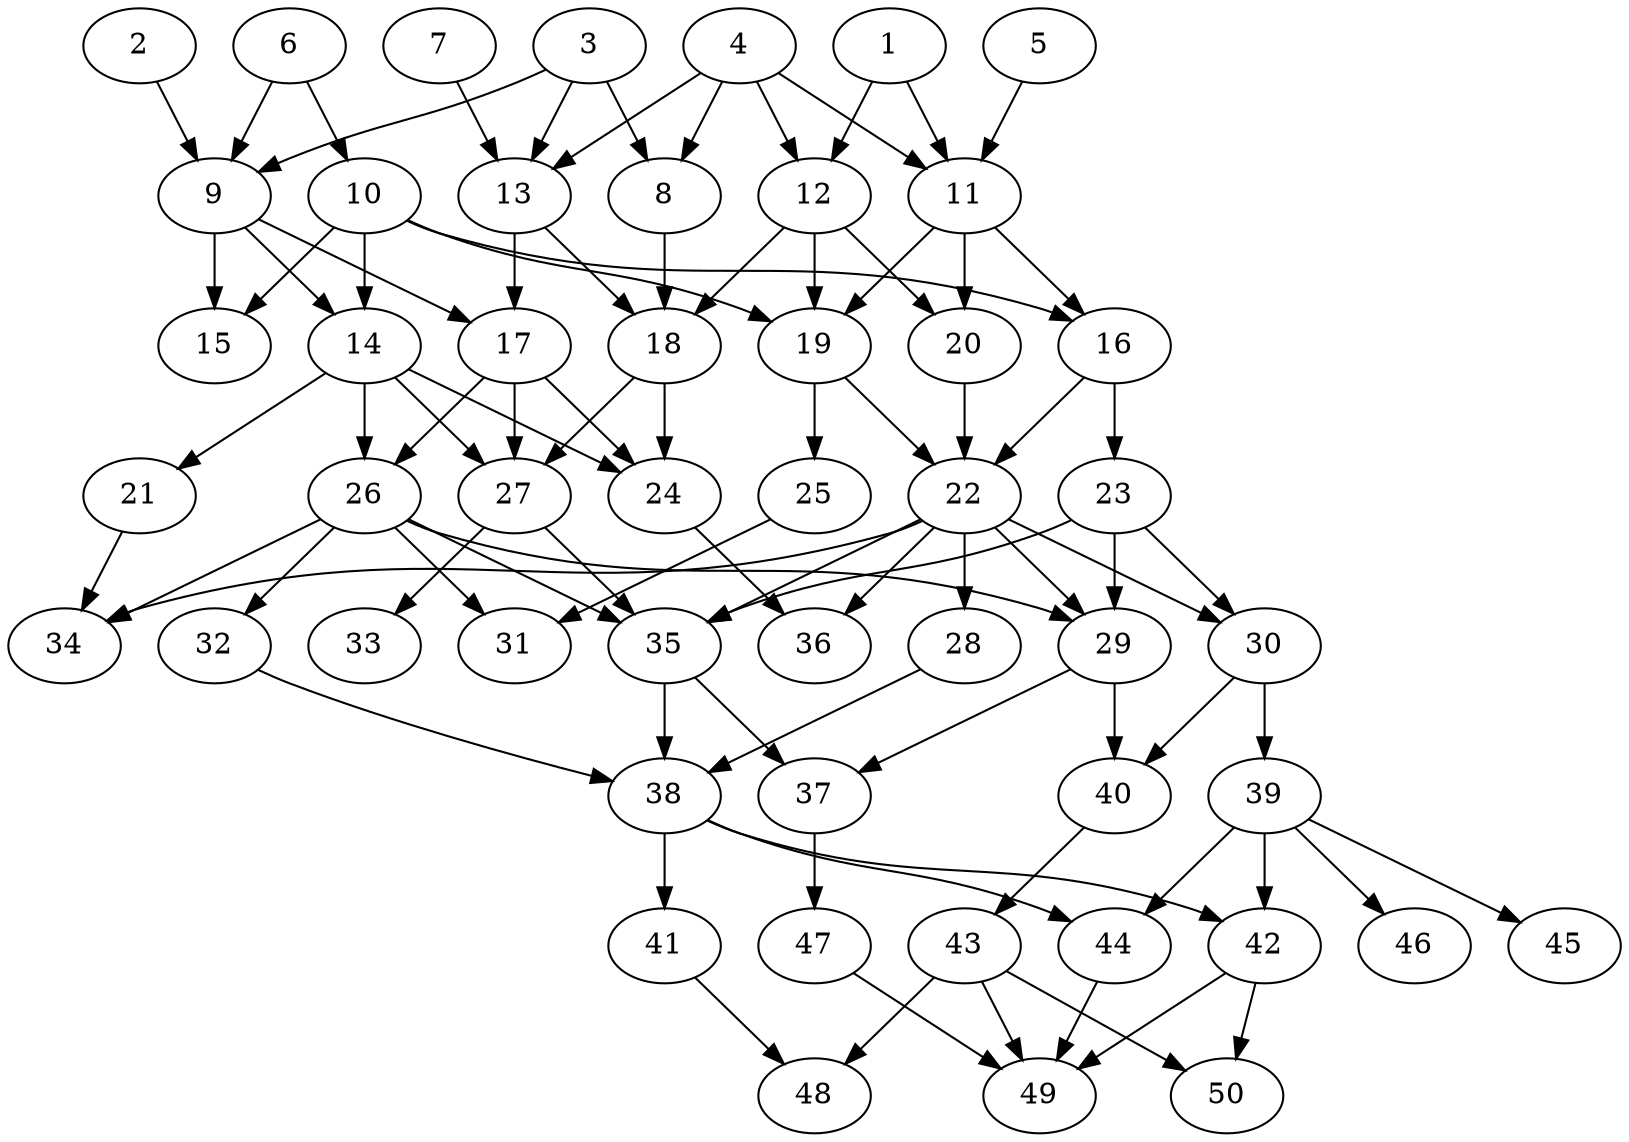 // DAG automatically generated by daggen at Fri Jul 29 10:10:30 2022
// ./daggen --dot -n 50 --ccr 0.5 --fat 0.5 --regular 0.5 --density 0.5 -o data/50/random_50_8.gv 
digraph G {
  1 [compute_size="10494130942", trans_size="884184", result_size="54272", ram="49022960",alpha="0.16"]
  1 -> 11 [size ="54272"]
  1 -> 12 [size ="54272"]
  2 [compute_size="68719476736", trans_size="755629", result_size="74752", ram="34630924",alpha="0.01"]
  2 -> 9 [size ="74752"]
  3 [compute_size="161846334828", trans_size="482584", result_size="74752", ram="16860602",alpha="0.01"]
  3 -> 8 [size ="74752"]
  3 -> 9 [size ="74752"]
  3 -> 13 [size ="74752"]
  4 [compute_size="49148147109", trans_size="12979", result_size="1024", ram="8698411",alpha="0.13"]
  4 -> 8 [size ="1024"]
  4 -> 11 [size ="1024"]
  4 -> 12 [size ="1024"]
  4 -> 13 [size ="1024"]
  5 [compute_size="7865011844", trans_size="397872", result_size="74752", ram="30673868",alpha="0.05"]
  5 -> 11 [size ="74752"]
  6 [compute_size="782757789696", trans_size="523537", result_size="54272", ram="43770440",alpha="0.07"]
  6 -> 9 [size ="54272"]
  6 -> 10 [size ="54272"]
  7 [compute_size="782757789696", trans_size="941971", result_size="54272", ram="28689848",alpha="0.15"]
  7 -> 13 [size ="54272"]
  8 [compute_size="472689835176", trans_size="900701", result_size="91136", ram="32387974",alpha="0.11"]
  8 -> 18 [size ="91136"]
  9 [compute_size="414017518525", trans_size="560392", result_size="9216", ram="22406556",alpha="0.18"]
  9 -> 14 [size ="9216"]
  9 -> 15 [size ="9216"]
  9 -> 17 [size ="9216"]
  10 [compute_size="549755813888", trans_size="546778", result_size="91136", ram="44372472",alpha="0.01"]
  10 -> 14 [size ="91136"]
  10 -> 15 [size ="91136"]
  10 -> 16 [size ="91136"]
  10 -> 19 [size ="91136"]
  11 [compute_size="782757789696", trans_size="742705", result_size="54272", ram="16284403",alpha="0.16"]
  11 -> 16 [size ="54272"]
  11 -> 19 [size ="54272"]
  11 -> 20 [size ="54272"]
  12 [compute_size="164689818731", trans_size="135766", result_size="13312", ram="39545524",alpha="0.17"]
  12 -> 18 [size ="13312"]
  12 -> 19 [size ="13312"]
  12 -> 20 [size ="13312"]
  13 [compute_size="28991029248", trans_size="779133", result_size="29696", ram="45246428",alpha="0.20"]
  13 -> 17 [size ="29696"]
  13 -> 18 [size ="29696"]
  14 [compute_size="5412866106", trans_size="114032", result_size="91136", ram="33015992",alpha="0.11"]
  14 -> 21 [size ="91136"]
  14 -> 24 [size ="91136"]
  14 -> 26 [size ="91136"]
  14 -> 27 [size ="91136"]
  15 [compute_size="368293445632", trans_size="146814", result_size="0", ram="32154646",alpha="0.07"]
  16 [compute_size="5070168226", trans_size="1020445", result_size="91136", ram="51507116",alpha="0.06"]
  16 -> 22 [size ="91136"]
  16 -> 23 [size ="91136"]
  17 [compute_size="277944917214", trans_size="570660", result_size="9216", ram="36519884",alpha="0.07"]
  17 -> 24 [size ="9216"]
  17 -> 26 [size ="9216"]
  17 -> 27 [size ="9216"]
  18 [compute_size="5795248798", trans_size="670772", result_size="13312", ram="704822",alpha="0.06"]
  18 -> 24 [size ="13312"]
  18 -> 27 [size ="13312"]
  19 [compute_size="640242573532", trans_size="9650", result_size="54272", ram="34301596",alpha="0.07"]
  19 -> 22 [size ="54272"]
  19 -> 25 [size ="54272"]
  20 [compute_size="549755813888", trans_size="169640", result_size="91136", ram="20614858",alpha="0.18"]
  20 -> 22 [size ="91136"]
  21 [compute_size="21703497031", trans_size="243663", result_size="1024", ram="34768632",alpha="0.13"]
  21 -> 34 [size ="1024"]
  22 [compute_size="4220029676", trans_size="231752", result_size="1024", ram="7264578",alpha="0.19"]
  22 -> 28 [size ="1024"]
  22 -> 29 [size ="1024"]
  22 -> 30 [size ="1024"]
  22 -> 34 [size ="1024"]
  22 -> 35 [size ="1024"]
  22 -> 36 [size ="1024"]
  23 [compute_size="287874735810", trans_size="213047", result_size="13312", ram="4629552",alpha="0.04"]
  23 -> 29 [size ="13312"]
  23 -> 30 [size ="13312"]
  23 -> 35 [size ="13312"]
  24 [compute_size="239015015743", trans_size="780141", result_size="9216", ram="38745440",alpha="0.03"]
  24 -> 36 [size ="9216"]
  25 [compute_size="521715040290", trans_size="525512", result_size="9216", ram="14264972",alpha="0.01"]
  25 -> 31 [size ="9216"]
  26 [compute_size="1073741824000", trans_size="609819", result_size="1024", ram="11356395",alpha="0.15"]
  26 -> 29 [size ="1024"]
  26 -> 31 [size ="1024"]
  26 -> 32 [size ="1024"]
  26 -> 34 [size ="1024"]
  26 -> 35 [size ="1024"]
  27 [compute_size="134217728000", trans_size="596418", result_size="1024", ram="37365360",alpha="0.02"]
  27 -> 33 [size ="1024"]
  27 -> 35 [size ="1024"]
  28 [compute_size="958660988", trans_size="1007179", result_size="70656", ram="16674611",alpha="0.00"]
  28 -> 38 [size ="70656"]
  29 [compute_size="787040778992", trans_size="599604", result_size="91136", ram="4072504",alpha="0.01"]
  29 -> 37 [size ="91136"]
  29 -> 40 [size ="91136"]
  30 [compute_size="1940184607", trans_size="982732", result_size="70656", ram="37406668",alpha="0.11"]
  30 -> 39 [size ="70656"]
  30 -> 40 [size ="70656"]
  31 [compute_size="135406809192", trans_size="711008", result_size="0", ram="47772456",alpha="0.20"]
  32 [compute_size="368293445632", trans_size="726793", result_size="9216", ram="12022871",alpha="0.04"]
  32 -> 38 [size ="9216"]
  33 [compute_size="31109052210", trans_size="633522", result_size="0", ram="17765426",alpha="0.19"]
  34 [compute_size="12203334236", trans_size="236735", result_size="0", ram="32290936",alpha="0.17"]
  35 [compute_size="41265281602", trans_size="1030693", result_size="70656", ram="20558062",alpha="0.04"]
  35 -> 37 [size ="70656"]
  35 -> 38 [size ="70656"]
  36 [compute_size="8250820012", trans_size="1047622", result_size="0", ram="11660601",alpha="0.18"]
  37 [compute_size="38571426746", trans_size="48929", result_size="54272", ram="11909204",alpha="0.18"]
  37 -> 47 [size ="54272"]
  38 [compute_size="855157810520", trans_size="361815", result_size="91136", ram="13403291",alpha="0.04"]
  38 -> 41 [size ="91136"]
  38 -> 42 [size ="91136"]
  38 -> 44 [size ="91136"]
  39 [compute_size="62742364716", trans_size="313651", result_size="74752", ram="5100356",alpha="0.17"]
  39 -> 42 [size ="74752"]
  39 -> 44 [size ="74752"]
  39 -> 45 [size ="74752"]
  39 -> 46 [size ="74752"]
  40 [compute_size="185393710079", trans_size="1032342", result_size="13312", ram="42002000",alpha="0.09"]
  40 -> 43 [size ="13312"]
  41 [compute_size="504192171040", trans_size="370698", result_size="1024", ram="29884756",alpha="0.08"]
  41 -> 48 [size ="1024"]
  42 [compute_size="272149522142", trans_size="9204", result_size="54272", ram="48341840",alpha="0.18"]
  42 -> 49 [size ="54272"]
  42 -> 50 [size ="54272"]
  43 [compute_size="1073741824000", trans_size="289571", result_size="1024", ram="50782940",alpha="0.04"]
  43 -> 48 [size ="1024"]
  43 -> 49 [size ="1024"]
  43 -> 50 [size ="1024"]
  44 [compute_size="28991029248", trans_size="244490", result_size="29696", ram="44480016",alpha="0.19"]
  44 -> 49 [size ="29696"]
  45 [compute_size="890938584", trans_size="39418", result_size="0", ram="9325165",alpha="0.19"]
  46 [compute_size="872833240", trans_size="584970", result_size="0", ram="37605220",alpha="0.06"]
  47 [compute_size="181948394116", trans_size="84670", result_size="13312", ram="13514069",alpha="0.20"]
  47 -> 49 [size ="13312"]
  48 [compute_size="7916493382", trans_size="981470", result_size="0", ram="36008072",alpha="0.10"]
  49 [compute_size="17149253029", trans_size="611153", result_size="0", ram="8878407",alpha="0.06"]
  50 [compute_size="11367514469", trans_size="310740", result_size="0", ram="29869142",alpha="0.20"]
}